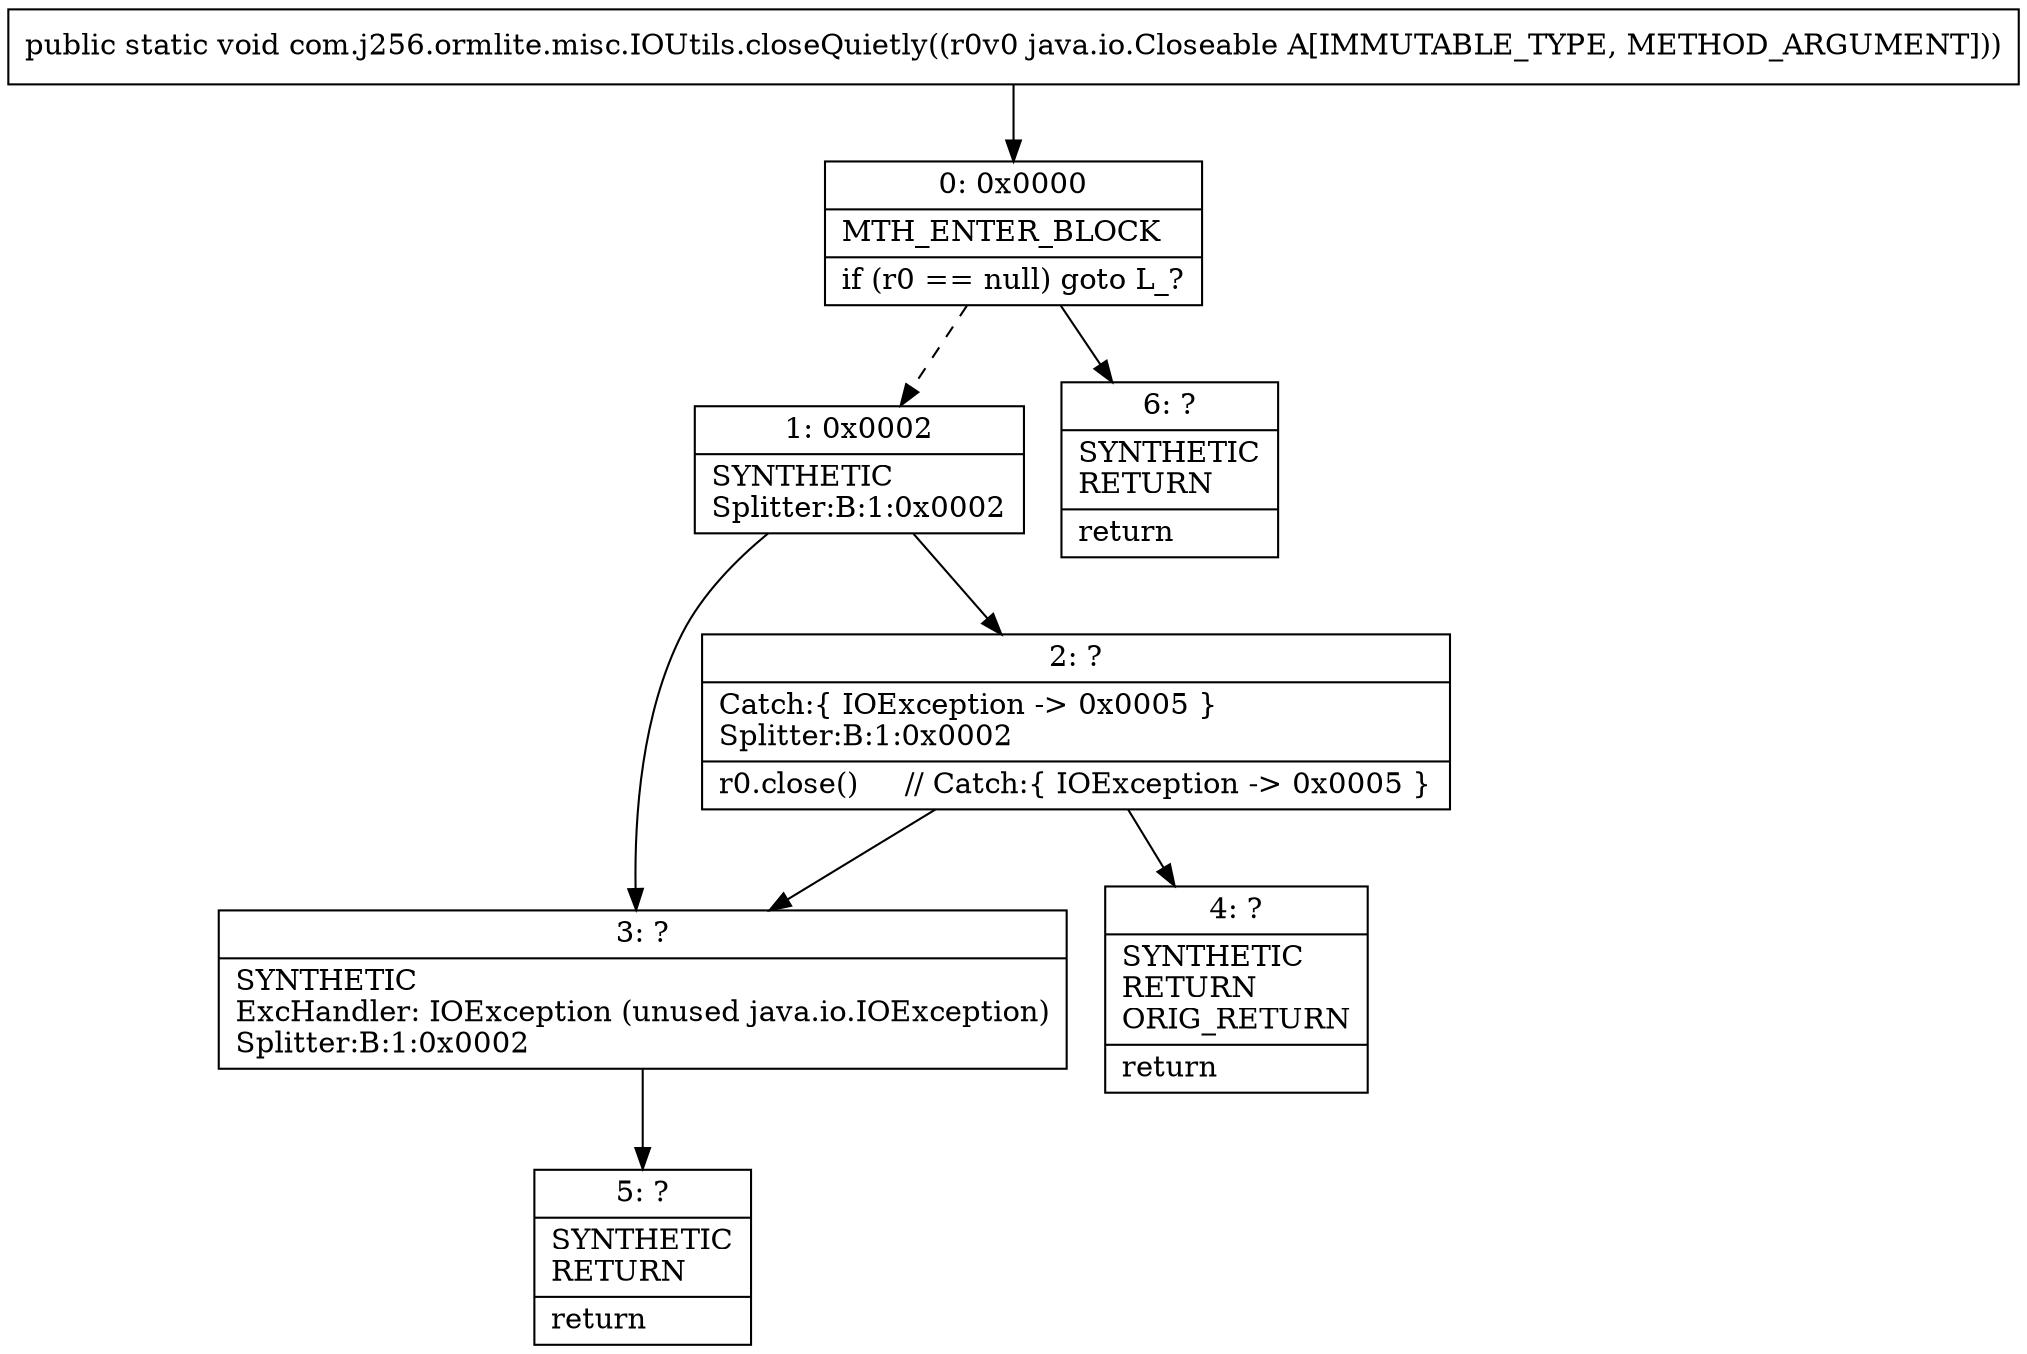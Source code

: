 digraph "CFG forcom.j256.ormlite.misc.IOUtils.closeQuietly(Ljava\/io\/Closeable;)V" {
Node_0 [shape=record,label="{0\:\ 0x0000|MTH_ENTER_BLOCK\l|if (r0 == null) goto L_?\l}"];
Node_1 [shape=record,label="{1\:\ 0x0002|SYNTHETIC\lSplitter:B:1:0x0002\l}"];
Node_2 [shape=record,label="{2\:\ ?|Catch:\{ IOException \-\> 0x0005 \}\lSplitter:B:1:0x0002\l|r0.close()     \/\/ Catch:\{ IOException \-\> 0x0005 \}\l}"];
Node_3 [shape=record,label="{3\:\ ?|SYNTHETIC\lExcHandler: IOException (unused java.io.IOException)\lSplitter:B:1:0x0002\l}"];
Node_4 [shape=record,label="{4\:\ ?|SYNTHETIC\lRETURN\lORIG_RETURN\l|return\l}"];
Node_5 [shape=record,label="{5\:\ ?|SYNTHETIC\lRETURN\l|return\l}"];
Node_6 [shape=record,label="{6\:\ ?|SYNTHETIC\lRETURN\l|return\l}"];
MethodNode[shape=record,label="{public static void com.j256.ormlite.misc.IOUtils.closeQuietly((r0v0 java.io.Closeable A[IMMUTABLE_TYPE, METHOD_ARGUMENT])) }"];
MethodNode -> Node_0;
Node_0 -> Node_1[style=dashed];
Node_0 -> Node_6;
Node_1 -> Node_2;
Node_1 -> Node_3;
Node_2 -> Node_3;
Node_2 -> Node_4;
Node_3 -> Node_5;
}

